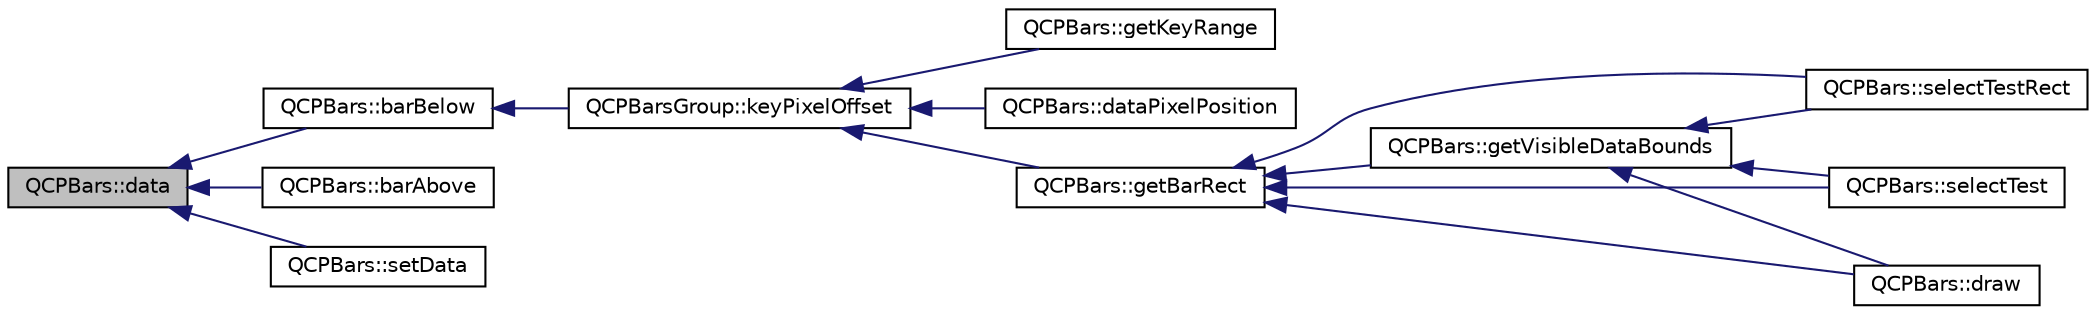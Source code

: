 digraph "QCPBars::data"
{
  edge [fontname="Helvetica",fontsize="10",labelfontname="Helvetica",labelfontsize="10"];
  node [fontname="Helvetica",fontsize="10",shape=record];
  rankdir="LR";
  Node63 [label="QCPBars::data",height=0.2,width=0.4,color="black", fillcolor="grey75", style="filled", fontcolor="black"];
  Node63 -> Node64 [dir="back",color="midnightblue",fontsize="10",style="solid",fontname="Helvetica"];
  Node64 [label="QCPBars::barBelow",height=0.2,width=0.4,color="black", fillcolor="white", style="filled",URL="$class_q_c_p_bars.html#a1b58664864b141f45e02044a855b3213"];
  Node64 -> Node65 [dir="back",color="midnightblue",fontsize="10",style="solid",fontname="Helvetica"];
  Node65 [label="QCPBarsGroup::keyPixelOffset",height=0.2,width=0.4,color="black", fillcolor="white", style="filled",URL="$class_q_c_p_bars_group.html#a8e2ca6002e7bab49670144d048a2bcc9"];
  Node65 -> Node66 [dir="back",color="midnightblue",fontsize="10",style="solid",fontname="Helvetica"];
  Node66 [label="QCPBars::getKeyRange",height=0.2,width=0.4,color="black", fillcolor="white", style="filled",URL="$class_q_c_p_bars.html#ac5a3854774d9d9cd129b1eae1426de2d"];
  Node65 -> Node67 [dir="back",color="midnightblue",fontsize="10",style="solid",fontname="Helvetica"];
  Node67 [label="QCPBars::dataPixelPosition",height=0.2,width=0.4,color="black", fillcolor="white", style="filled",URL="$class_q_c_p_bars.html#a55cdaf565cd3384158d1f7f89533bc2d"];
  Node65 -> Node68 [dir="back",color="midnightblue",fontsize="10",style="solid",fontname="Helvetica"];
  Node68 [label="QCPBars::getBarRect",height=0.2,width=0.4,color="black", fillcolor="white", style="filled",URL="$class_q_c_p_bars.html#a01b87e38e5d5089d214646d2af7896ea"];
  Node68 -> Node69 [dir="back",color="midnightblue",fontsize="10",style="solid",fontname="Helvetica"];
  Node69 [label="QCPBars::selectTestRect",height=0.2,width=0.4,color="black", fillcolor="white", style="filled",URL="$class_q_c_p_bars.html#ab03bb6125c3e983b89d694f75ce6b3d5"];
  Node68 -> Node70 [dir="back",color="midnightblue",fontsize="10",style="solid",fontname="Helvetica"];
  Node70 [label="QCPBars::selectTest",height=0.2,width=0.4,color="black", fillcolor="white", style="filled",URL="$class_q_c_p_bars.html#a121f899c27af3186fe93dcd0eb98f49b"];
  Node68 -> Node71 [dir="back",color="midnightblue",fontsize="10",style="solid",fontname="Helvetica"];
  Node71 [label="QCPBars::draw",height=0.2,width=0.4,color="black", fillcolor="white", style="filled",URL="$class_q_c_p_bars.html#aa267c20650d55084c3f47cb2f8fac9dc"];
  Node68 -> Node72 [dir="back",color="midnightblue",fontsize="10",style="solid",fontname="Helvetica"];
  Node72 [label="QCPBars::getVisibleDataBounds",height=0.2,width=0.4,color="black", fillcolor="white", style="filled",URL="$class_q_c_p_bars.html#ac8b6b514a665a7bff4fb080413ba996a"];
  Node72 -> Node69 [dir="back",color="midnightblue",fontsize="10",style="solid",fontname="Helvetica"];
  Node72 -> Node70 [dir="back",color="midnightblue",fontsize="10",style="solid",fontname="Helvetica"];
  Node72 -> Node71 [dir="back",color="midnightblue",fontsize="10",style="solid",fontname="Helvetica"];
  Node63 -> Node73 [dir="back",color="midnightblue",fontsize="10",style="solid",fontname="Helvetica"];
  Node73 [label="QCPBars::barAbove",height=0.2,width=0.4,color="black", fillcolor="white", style="filled",URL="$class_q_c_p_bars.html#ab97f2acd9f6cb40d2cc3c33d278f0e78"];
  Node63 -> Node74 [dir="back",color="midnightblue",fontsize="10",style="solid",fontname="Helvetica"];
  Node74 [label="QCPBars::setData",height=0.2,width=0.4,color="black", fillcolor="white", style="filled",URL="$class_q_c_p_bars.html#a6dc562ec7120a8521e1061f2134367e4"];
}
